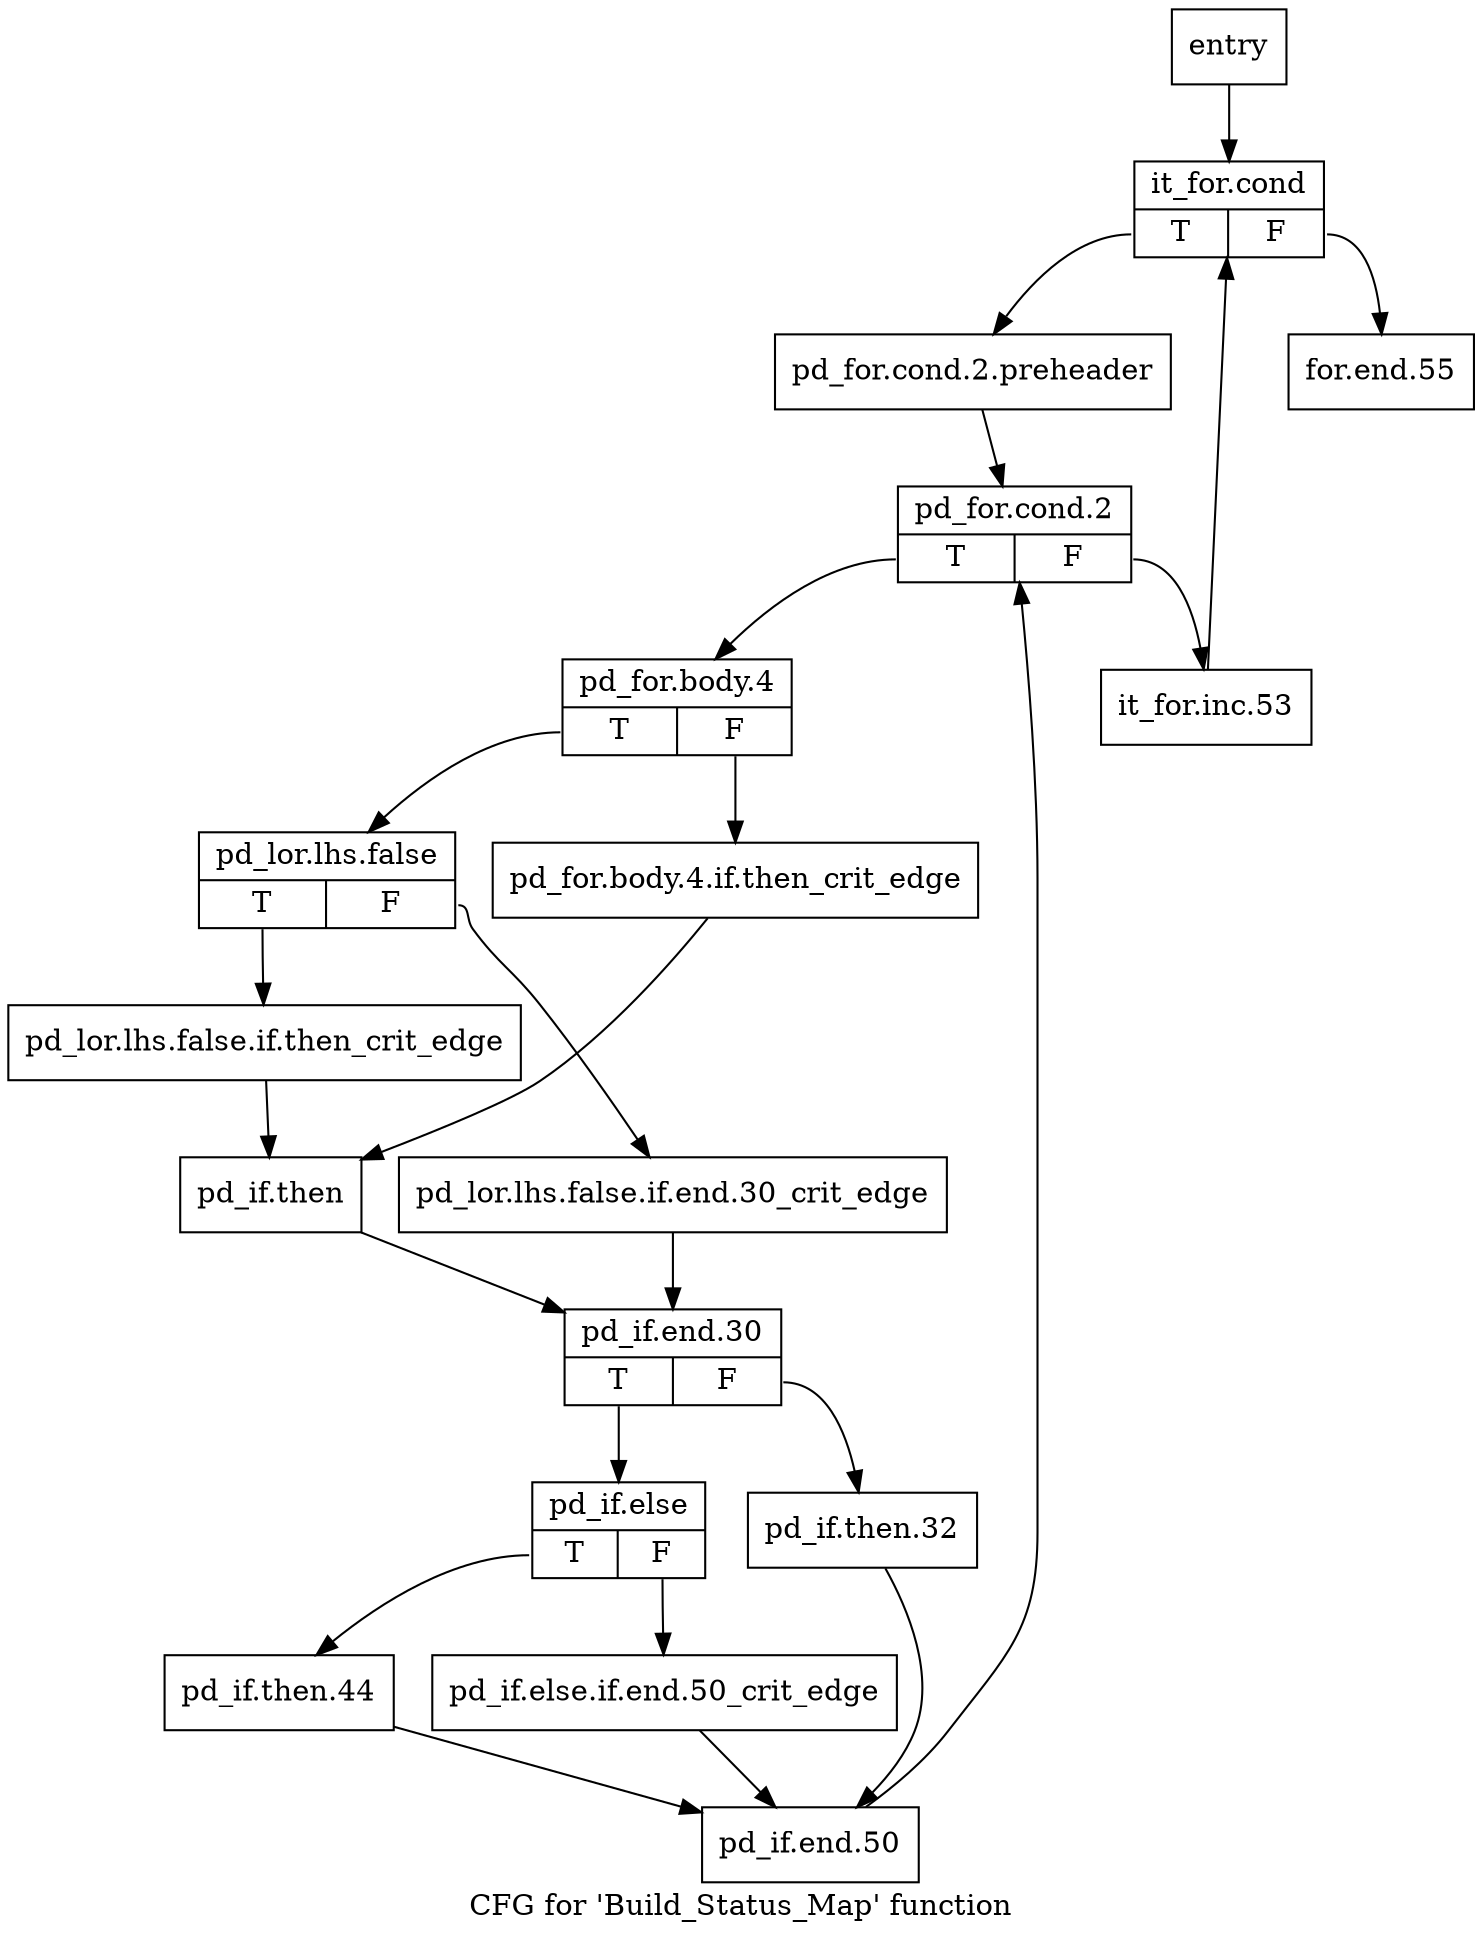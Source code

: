 digraph "CFG for 'Build_Status_Map' function" {
	label="CFG for 'Build_Status_Map' function";

	Node0x17bd8a0 [shape=record,label="{entry}"];
	Node0x17bd8a0 -> Node0x17bd8f0;
	Node0x17bd8f0 [shape=record,label="{it_for.cond|{<s0>T|<s1>F}}"];
	Node0x17bd8f0:s0 -> Node0x17bd940;
	Node0x17bd8f0:s1 -> Node0x17bddf0;
	Node0x17bd940 [shape=record,label="{pd_for.cond.2.preheader}"];
	Node0x17bd940 -> Node0x17bd990;
	Node0x17bd990 [shape=record,label="{pd_for.cond.2|{<s0>T|<s1>F}}"];
	Node0x17bd990:s0 -> Node0x17bd9e0;
	Node0x17bd990:s1 -> Node0x17bdda0;
	Node0x17bd9e0 [shape=record,label="{pd_for.body.4|{<s0>T|<s1>F}}"];
	Node0x17bd9e0:s0 -> Node0x17bda80;
	Node0x17bd9e0:s1 -> Node0x17bda30;
	Node0x17bda30 [shape=record,label="{pd_for.body.4.if.then_crit_edge}"];
	Node0x17bda30 -> Node0x17bdb70;
	Node0x17bda80 [shape=record,label="{pd_lor.lhs.false|{<s0>T|<s1>F}}"];
	Node0x17bda80:s0 -> Node0x17bdb20;
	Node0x17bda80:s1 -> Node0x17bdad0;
	Node0x17bdad0 [shape=record,label="{pd_lor.lhs.false.if.end.30_crit_edge}"];
	Node0x17bdad0 -> Node0x17bdbc0;
	Node0x17bdb20 [shape=record,label="{pd_lor.lhs.false.if.then_crit_edge}"];
	Node0x17bdb20 -> Node0x17bdb70;
	Node0x17bdb70 [shape=record,label="{pd_if.then}"];
	Node0x17bdb70 -> Node0x17bdbc0;
	Node0x17bdbc0 [shape=record,label="{pd_if.end.30|{<s0>T|<s1>F}}"];
	Node0x17bdbc0:s0 -> Node0x17bdc60;
	Node0x17bdbc0:s1 -> Node0x17bdc10;
	Node0x17bdc10 [shape=record,label="{pd_if.then.32}"];
	Node0x17bdc10 -> Node0x17bdd50;
	Node0x17bdc60 [shape=record,label="{pd_if.else|{<s0>T|<s1>F}}"];
	Node0x17bdc60:s0 -> Node0x17bdd00;
	Node0x17bdc60:s1 -> Node0x17bdcb0;
	Node0x17bdcb0 [shape=record,label="{pd_if.else.if.end.50_crit_edge}"];
	Node0x17bdcb0 -> Node0x17bdd50;
	Node0x17bdd00 [shape=record,label="{pd_if.then.44}"];
	Node0x17bdd00 -> Node0x17bdd50;
	Node0x17bdd50 [shape=record,label="{pd_if.end.50}"];
	Node0x17bdd50 -> Node0x17bd990;
	Node0x17bdda0 [shape=record,label="{it_for.inc.53}"];
	Node0x17bdda0 -> Node0x17bd8f0;
	Node0x17bddf0 [shape=record,label="{for.end.55}"];
}

